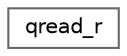 digraph "Graphical Class Hierarchy"
{
 // LATEX_PDF_SIZE
  bgcolor="transparent";
  edge [fontname=Helvetica,fontsize=10,labelfontname=Helvetica,labelfontsize=10];
  node [fontname=Helvetica,fontsize=10,shape=box,height=0.2,width=0.4];
  rankdir="LR";
  Node0 [id="Node000000",label="qread_r",height=0.2,width=0.4,color="grey40", fillcolor="white", style="filled",URL="$structqread__r.html",tooltip=" "];
}
